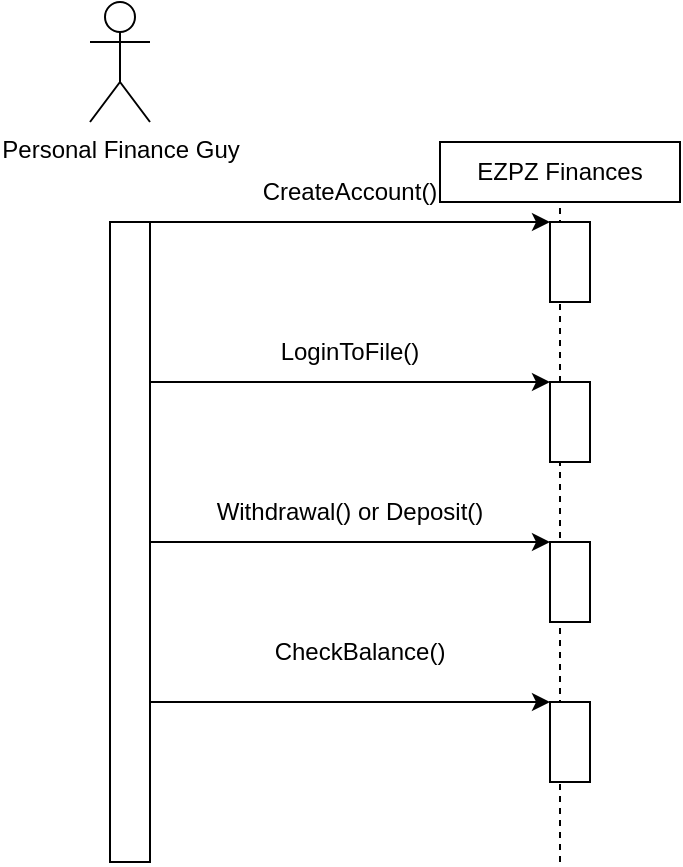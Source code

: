 <mxfile version="17.1.2" type="google"><diagram id="kFrJN4z6QQRafekpbvt7" name="Page-1"><mxGraphModel dx="782" dy="460" grid="1" gridSize="10" guides="1" tooltips="1" connect="1" arrows="1" fold="1" page="1" pageScale="1" pageWidth="850" pageHeight="1100" math="0" shadow="0"><root><mxCell id="0"/><mxCell id="1" parent="0"/><mxCell id="dQJMwVgH85ZvyZVfUk-Q-1" value="Personal Finance Guy" style="shape=umlActor;verticalLabelPosition=bottom;verticalAlign=top;html=1;outlineConnect=0;" vertex="1" parent="1"><mxGeometry x="130" y="10" width="30" height="60" as="geometry"/></mxCell><mxCell id="dQJMwVgH85ZvyZVfUk-Q-4" value="EZPZ Finances" style="rounded=0;whiteSpace=wrap;html=1;" vertex="1" parent="1"><mxGeometry x="305" y="80" width="120" height="30" as="geometry"/></mxCell><mxCell id="dQJMwVgH85ZvyZVfUk-Q-5" value="" style="endArrow=none;dashed=1;html=1;rounded=0;entryX=0.5;entryY=1;entryDx=0;entryDy=0;" edge="1" parent="1" target="dQJMwVgH85ZvyZVfUk-Q-4"><mxGeometry width="50" height="50" relative="1" as="geometry"><mxPoint x="365" y="440" as="sourcePoint"/><mxPoint x="430" y="210" as="targetPoint"/></mxGeometry></mxCell><mxCell id="dQJMwVgH85ZvyZVfUk-Q-6" value="" style="rounded=0;whiteSpace=wrap;html=1;" vertex="1" parent="1"><mxGeometry x="140" y="120" width="20" height="320" as="geometry"/></mxCell><mxCell id="dQJMwVgH85ZvyZVfUk-Q-7" value="" style="endArrow=classic;html=1;rounded=0;" edge="1" parent="1"><mxGeometry width="50" height="50" relative="1" as="geometry"><mxPoint x="160" y="120" as="sourcePoint"/><mxPoint x="360" y="120" as="targetPoint"/></mxGeometry></mxCell><mxCell id="dQJMwVgH85ZvyZVfUk-Q-8" value="LoginToFile()" style="text;html=1;strokeColor=none;fillColor=none;align=center;verticalAlign=middle;whiteSpace=wrap;rounded=0;" vertex="1" parent="1"><mxGeometry x="190" y="170" width="140" height="30" as="geometry"/></mxCell><mxCell id="dQJMwVgH85ZvyZVfUk-Q-10" value="" style="rounded=0;whiteSpace=wrap;html=1;" vertex="1" parent="1"><mxGeometry x="360" y="120" width="20" height="40" as="geometry"/></mxCell><mxCell id="dQJMwVgH85ZvyZVfUk-Q-11" value="" style="endArrow=classic;html=1;rounded=0;" edge="1" parent="1"><mxGeometry width="50" height="50" relative="1" as="geometry"><mxPoint x="160" y="200" as="sourcePoint"/><mxPoint x="360" y="200" as="targetPoint"/></mxGeometry></mxCell><mxCell id="dQJMwVgH85ZvyZVfUk-Q-12" value="Withdrawal() or Deposit()" style="text;html=1;strokeColor=none;fillColor=none;align=center;verticalAlign=middle;whiteSpace=wrap;rounded=0;" vertex="1" parent="1"><mxGeometry x="170" y="250" width="180" height="30" as="geometry"/></mxCell><mxCell id="dQJMwVgH85ZvyZVfUk-Q-13" value="" style="endArrow=classic;html=1;rounded=0;exitX=1;exitY=0.5;exitDx=0;exitDy=0;" edge="1" parent="1" source="dQJMwVgH85ZvyZVfUk-Q-6"><mxGeometry width="50" height="50" relative="1" as="geometry"><mxPoint x="170" y="280" as="sourcePoint"/><mxPoint x="360" y="280" as="targetPoint"/></mxGeometry></mxCell><mxCell id="dQJMwVgH85ZvyZVfUk-Q-14" value="CheckBalance()" style="text;html=1;strokeColor=none;fillColor=none;align=center;verticalAlign=middle;whiteSpace=wrap;rounded=0;" vertex="1" parent="1"><mxGeometry x="170" y="320" width="190" height="30" as="geometry"/></mxCell><mxCell id="dQJMwVgH85ZvyZVfUk-Q-15" value="" style="endArrow=classic;html=1;rounded=0;exitX=1;exitY=0.75;exitDx=0;exitDy=0;" edge="1" parent="1" source="dQJMwVgH85ZvyZVfUk-Q-6"><mxGeometry width="50" height="50" relative="1" as="geometry"><mxPoint x="170" y="360" as="sourcePoint"/><mxPoint x="360" y="360" as="targetPoint"/></mxGeometry></mxCell><mxCell id="dQJMwVgH85ZvyZVfUk-Q-17" value="" style="rounded=0;whiteSpace=wrap;html=1;" vertex="1" parent="1"><mxGeometry x="360" y="200" width="20" height="40" as="geometry"/></mxCell><mxCell id="dQJMwVgH85ZvyZVfUk-Q-18" value="" style="rounded=0;whiteSpace=wrap;html=1;" vertex="1" parent="1"><mxGeometry x="360" y="280" width="20" height="40" as="geometry"/></mxCell><mxCell id="dQJMwVgH85ZvyZVfUk-Q-19" value="" style="rounded=0;whiteSpace=wrap;html=1;" vertex="1" parent="1"><mxGeometry x="360" y="360" width="20" height="40" as="geometry"/></mxCell><mxCell id="dQJMwVgH85ZvyZVfUk-Q-20" value="CreateAccount()" style="text;html=1;strokeColor=none;fillColor=none;align=center;verticalAlign=middle;whiteSpace=wrap;rounded=0;" vertex="1" parent="1"><mxGeometry x="230" y="90" width="60" height="30" as="geometry"/></mxCell></root></mxGraphModel></diagram></mxfile>